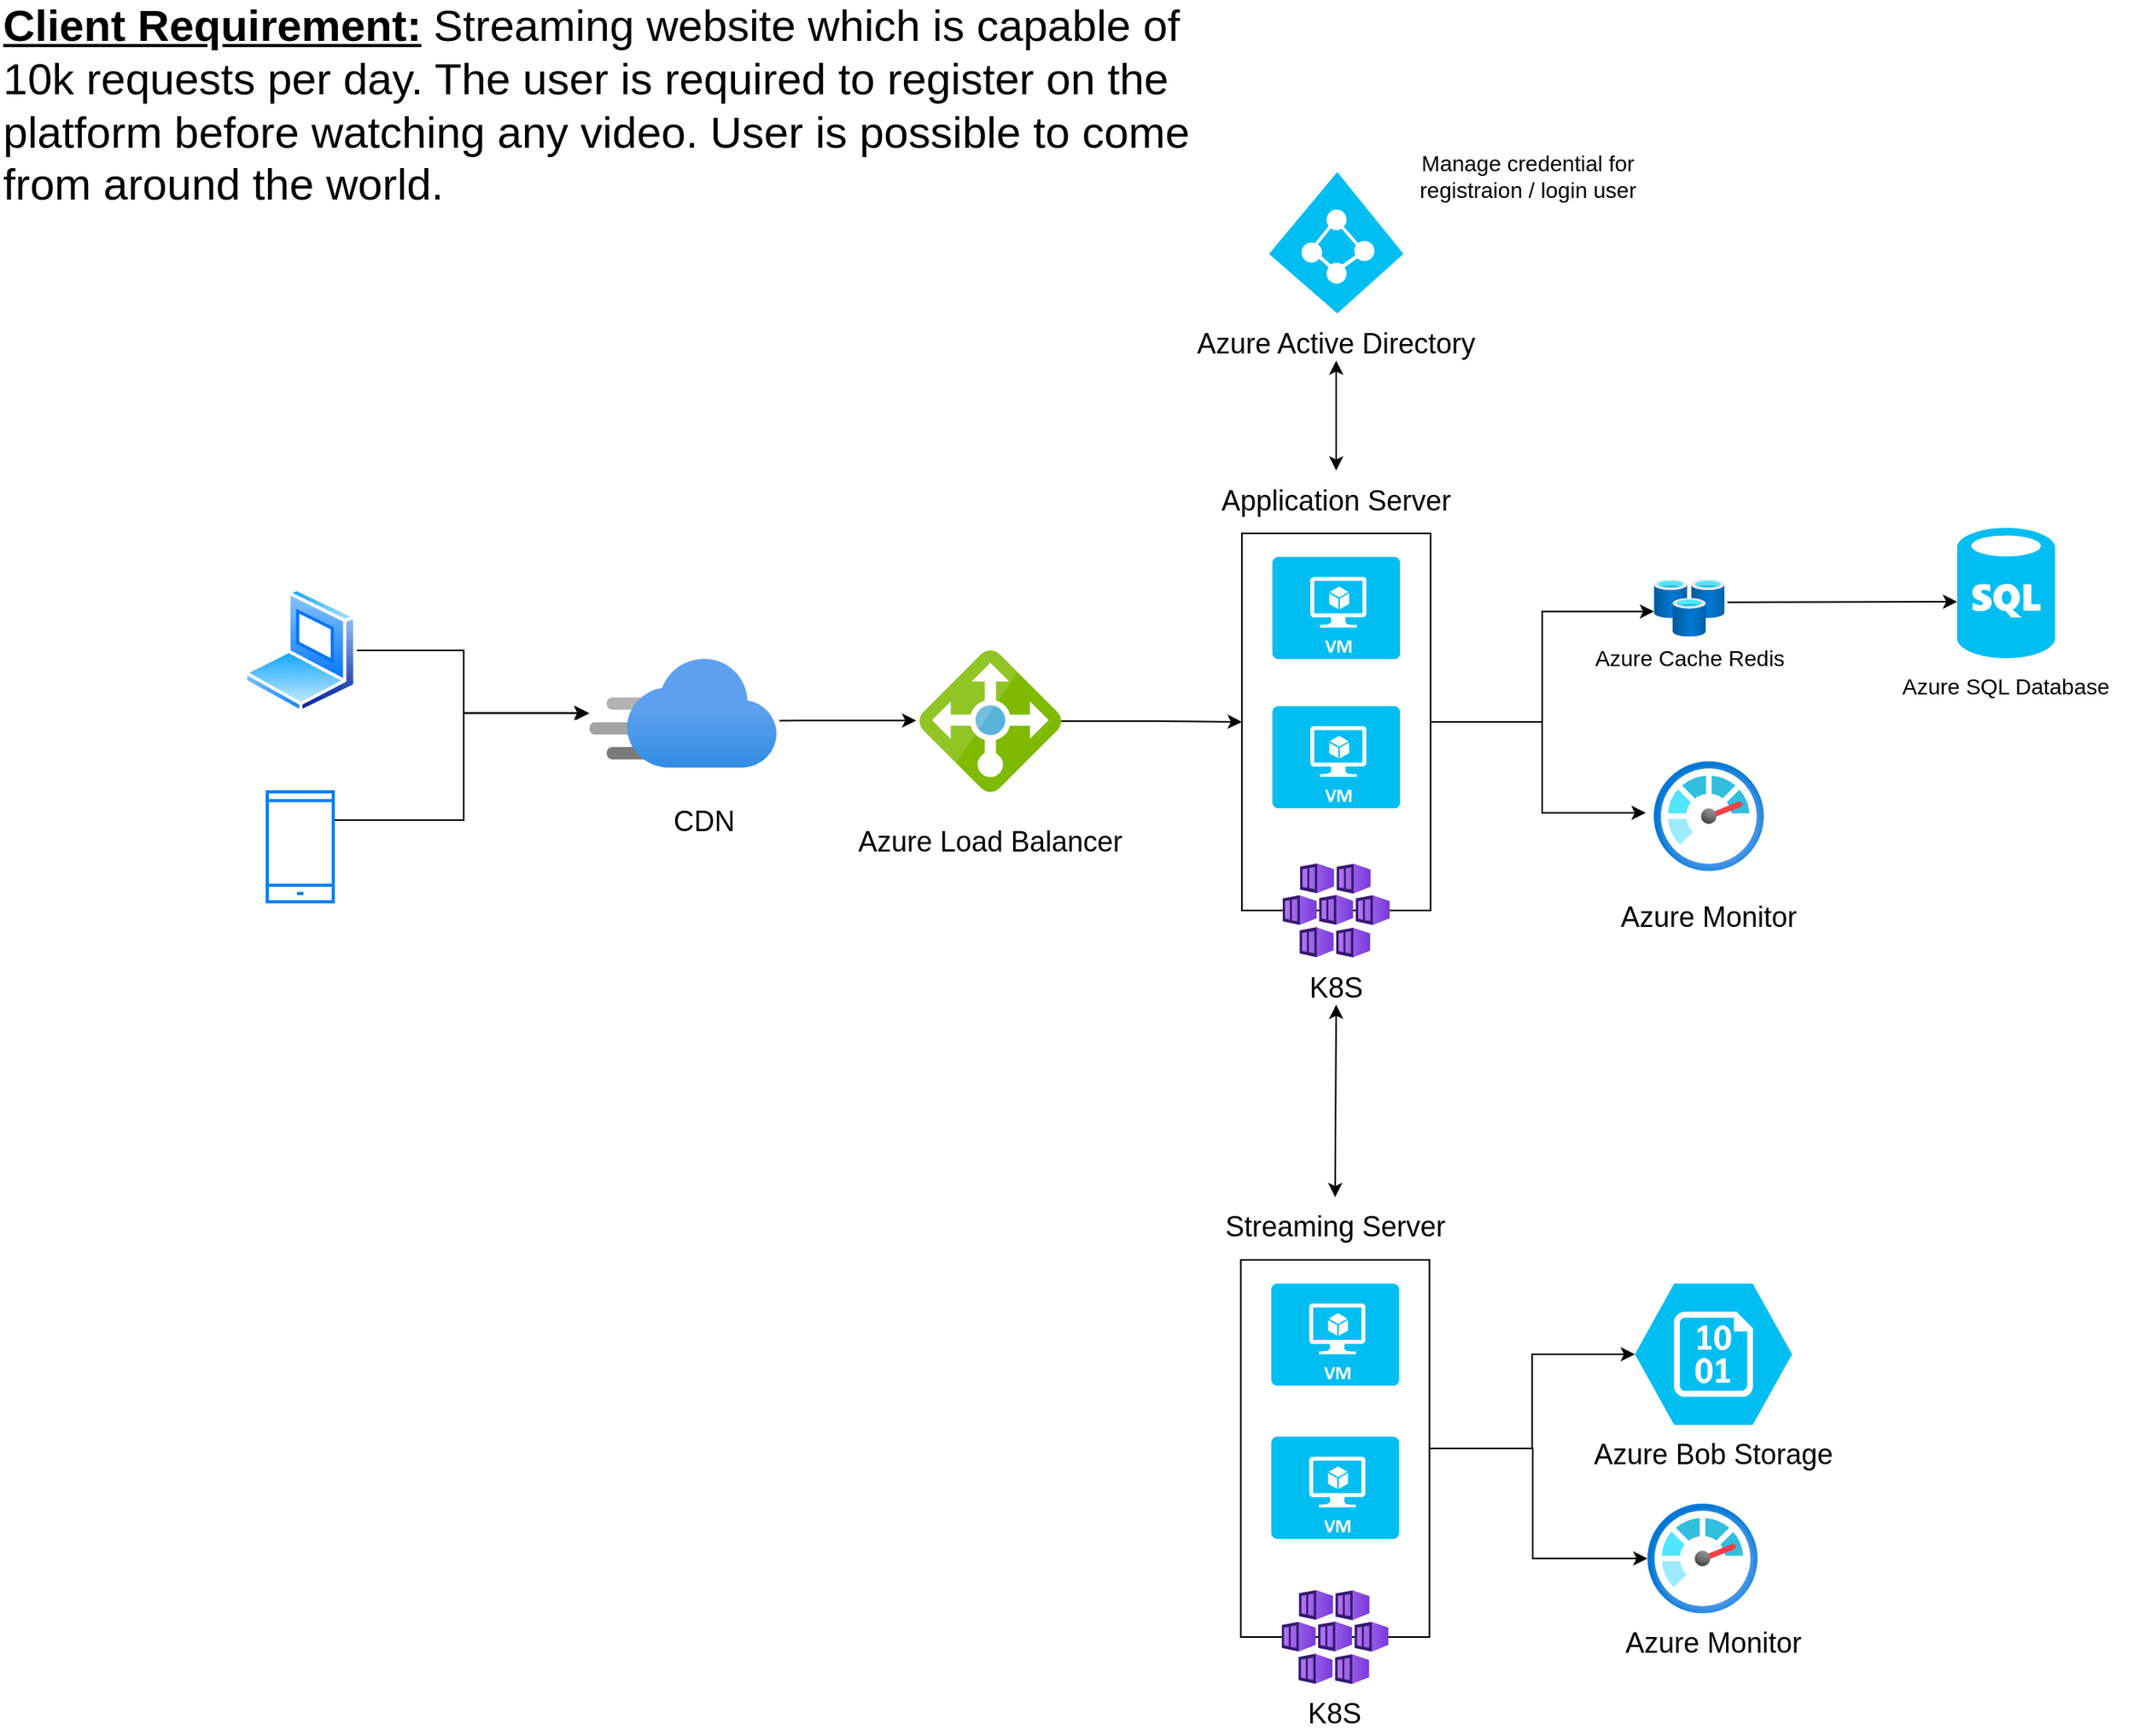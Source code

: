 <mxfile version="20.1.1" type="device"><diagram id="0Wws77QZhpw76iFyM13H" name="Page-1"><mxGraphModel dx="3546" dy="1323" grid="1" gridSize="10" guides="1" tooltips="1" connect="1" arrows="1" fold="1" page="1" pageScale="1" pageWidth="1169" pageHeight="827" math="0" shadow="0"><root><mxCell id="0"/><mxCell id="1" parent="0"/><mxCell id="0FhUAwiiSeJYGeaLnZ1x-29" value="" style="endArrow=classic;startArrow=classic;html=1;rounded=0;fontSize=18;entryX=0.5;entryY=0;entryDx=0;entryDy=0;exitX=0.5;exitY=1;exitDx=0;exitDy=0;" edge="1" parent="1" source="0FhUAwiiSeJYGeaLnZ1x-27" target="0FhUAwiiSeJYGeaLnZ1x-20"><mxGeometry width="50" height="50" relative="1" as="geometry"><mxPoint x="290" y="480" as="sourcePoint"/><mxPoint x="340" y="430" as="targetPoint"/></mxGeometry></mxCell><mxCell id="0FhUAwiiSeJYGeaLnZ1x-19" value="" style="rounded=0;whiteSpace=wrap;html=1;fontSize=28;fillColor=none;" vertex="1" parent="1"><mxGeometry x="324.31" y="900" width="120" height="240" as="geometry"/></mxCell><mxCell id="0FhUAwiiSeJYGeaLnZ1x-1" value="&lt;span style=&quot;font-size: 28px;&quot;&gt;&lt;b&gt;&lt;u&gt;Client Requirement:&lt;/u&gt;&lt;/b&gt; Streaming website which is capable of 10k requests per day. The user is required to register on the platform before watching any video. User is possible to come from around the world.&lt;/span&gt;" style="text;html=1;strokeColor=none;fillColor=none;align=left;verticalAlign=middle;whiteSpace=wrap;rounded=0;" vertex="1" parent="1"><mxGeometry x="-465" y="100" width="790" height="130" as="geometry"/></mxCell><mxCell id="0FhUAwiiSeJYGeaLnZ1x-3" value="" style="aspect=fixed;perimeter=ellipsePerimeter;html=1;align=center;shadow=0;dashed=0;spacingTop=3;image;image=img/lib/active_directory/laptop_client.svg;fontSize=28;" vertex="1" parent="1"><mxGeometry x="-310" y="472" width="72" height="80" as="geometry"/></mxCell><mxCell id="0FhUAwiiSeJYGeaLnZ1x-33" value="" style="edgeStyle=orthogonalEdgeStyle;rounded=0;orthogonalLoop=1;jettySize=auto;html=1;fontSize=18;" edge="1" parent="1" source="0FhUAwiiSeJYGeaLnZ1x-8" target="0FhUAwiiSeJYGeaLnZ1x-18"><mxGeometry relative="1" as="geometry"/></mxCell><mxCell id="0FhUAwiiSeJYGeaLnZ1x-8" value="" style="sketch=0;aspect=fixed;html=1;points=[];align=center;image;fontSize=12;image=img/lib/mscae/Load_Balancer_feature.svg;" vertex="1" parent="1"><mxGeometry x="120" y="512" width="90" height="90" as="geometry"/></mxCell><mxCell id="0FhUAwiiSeJYGeaLnZ1x-9" value="" style="aspect=fixed;html=1;points=[];align=center;image;fontSize=12;image=img/lib/azure2/app_services/CDN_Profiles.svg;" vertex="1" parent="1"><mxGeometry x="-90" y="517" width="119" height="70" as="geometry"/></mxCell><mxCell id="0FhUAwiiSeJYGeaLnZ1x-10" value="" style="verticalLabelPosition=bottom;html=1;verticalAlign=top;align=center;strokeColor=none;fillColor=#00BEF2;shape=mxgraph.azure.virtual_machine;fontSize=28;" vertex="1" parent="1"><mxGeometry x="344.38" y="547.5" width="81.25" height="65" as="geometry"/></mxCell><mxCell id="0FhUAwiiSeJYGeaLnZ1x-11" value="" style="verticalLabelPosition=bottom;html=1;verticalAlign=top;align=center;strokeColor=none;fillColor=#00BEF2;shape=mxgraph.azure.virtual_machine;fontSize=28;" vertex="1" parent="1"><mxGeometry x="344.38" y="452.5" width="81.25" height="65" as="geometry"/></mxCell><mxCell id="0FhUAwiiSeJYGeaLnZ1x-13" value="" style="verticalLabelPosition=bottom;html=1;verticalAlign=top;align=center;strokeColor=none;fillColor=#00BEF2;shape=mxgraph.azure.virtual_machine;fontSize=28;" vertex="1" parent="1"><mxGeometry x="343.69" y="1012.5" width="81.25" height="65" as="geometry"/></mxCell><mxCell id="0FhUAwiiSeJYGeaLnZ1x-15" value="" style="verticalLabelPosition=bottom;html=1;verticalAlign=top;align=center;strokeColor=none;fillColor=#00BEF2;shape=mxgraph.azure.virtual_machine;fontSize=28;" vertex="1" parent="1"><mxGeometry x="343.69" y="915" width="81.25" height="65" as="geometry"/></mxCell><mxCell id="0FhUAwiiSeJYGeaLnZ1x-17" value="" style="aspect=fixed;html=1;points=[];align=center;image;fontSize=12;image=img/lib/azure2/containers/Kubernetes_Services.svg;" vertex="1" parent="1"><mxGeometry x="350.31" y="1110" width="68" height="60" as="geometry"/></mxCell><mxCell id="0FhUAwiiSeJYGeaLnZ1x-18" value="" style="rounded=0;whiteSpace=wrap;html=1;fontSize=28;fillColor=none;" vertex="1" parent="1"><mxGeometry x="325" y="437.5" width="120" height="240" as="geometry"/></mxCell><mxCell id="0FhUAwiiSeJYGeaLnZ1x-16" value="" style="aspect=fixed;html=1;points=[];align=center;image;fontSize=12;image=img/lib/azure2/containers/Kubernetes_Services.svg;" vertex="1" parent="1"><mxGeometry x="351" y="647.5" width="68" height="60" as="geometry"/></mxCell><mxCell id="0FhUAwiiSeJYGeaLnZ1x-20" value="&lt;span style=&quot;font-size: 18px;&quot;&gt;Application Server&lt;/span&gt;" style="text;html=1;align=center;verticalAlign=middle;whiteSpace=wrap;rounded=0;fontSize=28;fillColor=default;" vertex="1" parent="1"><mxGeometry x="300" y="397.5" width="170" height="30" as="geometry"/></mxCell><mxCell id="0FhUAwiiSeJYGeaLnZ1x-23" value="&lt;span style=&quot;font-size: 18px;&quot;&gt;Streaming Server&lt;/span&gt;" style="text;html=1;align=center;verticalAlign=middle;whiteSpace=wrap;rounded=0;fontSize=28;fillColor=default;" vertex="1" parent="1"><mxGeometry x="296.62" y="860" width="175.38" height="30" as="geometry"/></mxCell><mxCell id="0FhUAwiiSeJYGeaLnZ1x-24" value="&lt;span style=&quot;font-size: 18px;&quot;&gt;K8S&lt;/span&gt;" style="text;html=1;strokeColor=none;fillColor=none;align=center;verticalAlign=middle;whiteSpace=wrap;rounded=0;fontSize=28;" vertex="1" parent="1"><mxGeometry x="362.81" y="707.5" width="44.38" height="30" as="geometry"/></mxCell><mxCell id="0FhUAwiiSeJYGeaLnZ1x-25" value="&lt;span style=&quot;font-size: 18px;&quot;&gt;K8S&lt;/span&gt;" style="text;html=1;strokeColor=none;fillColor=none;align=center;verticalAlign=middle;whiteSpace=wrap;rounded=0;fontSize=28;" vertex="1" parent="1"><mxGeometry x="362.12" y="1170" width="44.38" height="30" as="geometry"/></mxCell><mxCell id="0FhUAwiiSeJYGeaLnZ1x-26" value="" style="verticalLabelPosition=bottom;html=1;verticalAlign=top;align=center;strokeColor=none;fillColor=#00BEF2;shape=mxgraph.azure.azure_active_directory;fontSize=18;" vertex="1" parent="1"><mxGeometry x="342.26" y="207.5" width="85.5" height="90" as="geometry"/></mxCell><mxCell id="0FhUAwiiSeJYGeaLnZ1x-27" value="&lt;span style=&quot;font-size: 18px;&quot;&gt;Azure Active Directory&lt;/span&gt;" style="text;html=1;strokeColor=none;fillColor=default;align=center;verticalAlign=middle;whiteSpace=wrap;rounded=0;fontSize=28;" vertex="1" parent="1"><mxGeometry x="287.79" y="297.5" width="194.44" height="30" as="geometry"/></mxCell><mxCell id="0FhUAwiiSeJYGeaLnZ1x-31" value="" style="endArrow=classic;html=1;rounded=0;fontSize=18;exitX=1.015;exitY=0.567;exitDx=0;exitDy=0;exitPerimeter=0;entryX=-0.024;entryY=0.496;entryDx=0;entryDy=0;entryPerimeter=0;" edge="1" parent="1" source="0FhUAwiiSeJYGeaLnZ1x-9" target="0FhUAwiiSeJYGeaLnZ1x-8"><mxGeometry width="50" height="50" relative="1" as="geometry"><mxPoint x="180" y="769.5" as="sourcePoint"/><mxPoint x="230" y="719.5" as="targetPoint"/></mxGeometry></mxCell><mxCell id="0FhUAwiiSeJYGeaLnZ1x-50" value="" style="edgeStyle=orthogonalEdgeStyle;rounded=0;orthogonalLoop=1;jettySize=auto;html=1;fontSize=18;entryX=-0.007;entryY=0.496;entryDx=0;entryDy=0;entryPerimeter=0;" edge="1" parent="1" source="0FhUAwiiSeJYGeaLnZ1x-4" target="0FhUAwiiSeJYGeaLnZ1x-9"><mxGeometry relative="1" as="geometry"><mxPoint x="-180" y="642" as="targetPoint"/><Array as="points"><mxPoint x="-170" y="620"/><mxPoint x="-170" y="552"/></Array></mxGeometry></mxCell><mxCell id="0FhUAwiiSeJYGeaLnZ1x-4" value="" style="html=1;verticalLabelPosition=bottom;align=center;labelBackgroundColor=#ffffff;verticalAlign=top;strokeWidth=2;strokeColor=#0080F0;shadow=0;dashed=0;shape=mxgraph.ios7.icons.smartphone;fontSize=28;" vertex="1" parent="1"><mxGeometry x="-295" y="602" width="42" height="70" as="geometry"/></mxCell><mxCell id="0FhUAwiiSeJYGeaLnZ1x-35" value="" style="aspect=fixed;html=1;points=[];align=center;image;fontSize=12;image=img/lib/azure2/management_governance/Monitor.svg;fillColor=default;" vertex="1" parent="1"><mxGeometry x="587" y="582.5" width="70" height="70" as="geometry"/></mxCell><mxCell id="0FhUAwiiSeJYGeaLnZ1x-36" value="" style="aspect=fixed;html=1;points=[];align=center;image;fontSize=12;image=img/lib/azure2/management_governance/Monitor.svg;fillColor=default;" vertex="1" parent="1"><mxGeometry x="583" y="1055" width="70" height="70" as="geometry"/></mxCell><mxCell id="0FhUAwiiSeJYGeaLnZ1x-40" value="&lt;span style=&quot;font-size: 18px;&quot;&gt;CDN&lt;/span&gt;" style="text;html=1;align=center;verticalAlign=middle;whiteSpace=wrap;rounded=0;fontSize=28;fillColor=default;" vertex="1" parent="1"><mxGeometry x="-50" y="602" width="65.5" height="30" as="geometry"/></mxCell><mxCell id="0FhUAwiiSeJYGeaLnZ1x-41" value="&lt;span style=&quot;font-size: 18px;&quot;&gt;Azure Load Balancer&lt;/span&gt;" style="text;html=1;align=center;verticalAlign=middle;whiteSpace=wrap;rounded=0;fontSize=28;fillColor=default;" vertex="1" parent="1"><mxGeometry x="71.13" y="615" width="187.75" height="30" as="geometry"/></mxCell><mxCell id="0FhUAwiiSeJYGeaLnZ1x-42" value="" style="verticalLabelPosition=bottom;html=1;verticalAlign=top;align=center;strokeColor=none;fillColor=#00BEF2;shape=mxgraph.azure.storage_blob;fontSize=18;" vertex="1" parent="1"><mxGeometry x="575" y="915" width="100" height="90" as="geometry"/></mxCell><mxCell id="0FhUAwiiSeJYGeaLnZ1x-43" value="" style="verticalLabelPosition=bottom;html=1;verticalAlign=top;align=center;strokeColor=none;fillColor=#00BEF2;shape=mxgraph.azure.sql_database;fontSize=18;" vertex="1" parent="1"><mxGeometry x="780" y="434" width="62.26" height="83" as="geometry"/></mxCell><mxCell id="0FhUAwiiSeJYGeaLnZ1x-44" value="" style="edgeStyle=orthogonalEdgeStyle;rounded=0;orthogonalLoop=1;jettySize=auto;html=1;fontSize=18;entryX=0;entryY=0.5;entryDx=0;entryDy=0;entryPerimeter=0;exitX=1;exitY=0.5;exitDx=0;exitDy=0;" edge="1" parent="1" source="0FhUAwiiSeJYGeaLnZ1x-19" target="0FhUAwiiSeJYGeaLnZ1x-42"><mxGeometry relative="1" as="geometry"><mxPoint x="632" y="567" as="sourcePoint"/><mxPoint x="747" y="567.499" as="targetPoint"/></mxGeometry></mxCell><mxCell id="0FhUAwiiSeJYGeaLnZ1x-45" value="" style="edgeStyle=orthogonalEdgeStyle;rounded=0;orthogonalLoop=1;jettySize=auto;html=1;fontSize=18;entryX=-0.073;entryY=0.47;entryDx=0;entryDy=0;entryPerimeter=0;exitX=1;exitY=0.5;exitDx=0;exitDy=0;" edge="1" parent="1" source="0FhUAwiiSeJYGeaLnZ1x-18" target="0FhUAwiiSeJYGeaLnZ1x-35"><mxGeometry relative="1" as="geometry"><mxPoint x="452.31" y="1030" as="sourcePoint"/><mxPoint x="579" y="970" as="targetPoint"/></mxGeometry></mxCell><mxCell id="0FhUAwiiSeJYGeaLnZ1x-48" value="" style="endArrow=classic;startArrow=classic;html=1;rounded=0;fontSize=18;entryX=0.5;entryY=1;entryDx=0;entryDy=0;exitX=0.5;exitY=0;exitDx=0;exitDy=0;" edge="1" parent="1" source="0FhUAwiiSeJYGeaLnZ1x-23" target="0FhUAwiiSeJYGeaLnZ1x-24"><mxGeometry width="50" height="50" relative="1" as="geometry"><mxPoint x="350" y="890" as="sourcePoint"/><mxPoint x="400" y="840" as="targetPoint"/></mxGeometry></mxCell><mxCell id="0FhUAwiiSeJYGeaLnZ1x-51" value="" style="edgeStyle=orthogonalEdgeStyle;rounded=0;orthogonalLoop=1;jettySize=auto;html=1;fontSize=28;" edge="1" parent="1" source="0FhUAwiiSeJYGeaLnZ1x-3" target="0FhUAwiiSeJYGeaLnZ1x-9"><mxGeometry relative="1" as="geometry"><mxPoint x="-238" y="512.0" as="sourcePoint"/><mxPoint x="-90" y="552.0" as="targetPoint"/><Array as="points"><mxPoint x="-170" y="512"/><mxPoint x="-170" y="552"/></Array></mxGeometry></mxCell><mxCell id="0FhUAwiiSeJYGeaLnZ1x-52" value="&lt;span style=&quot;font-size: 18px;&quot;&gt;Azure Monitor&lt;/span&gt;" style="text;html=1;strokeColor=none;fillColor=none;align=center;verticalAlign=middle;whiteSpace=wrap;rounded=0;fontSize=28;" vertex="1" parent="1"><mxGeometry x="556.9" y="662.5" width="130.19" height="30" as="geometry"/></mxCell><mxCell id="0FhUAwiiSeJYGeaLnZ1x-53" value="&lt;font style=&quot;font-size: 14px;&quot;&gt;Azure SQL Database&lt;/font&gt;" style="text;html=1;strokeColor=none;fillColor=none;align=center;verticalAlign=middle;whiteSpace=wrap;rounded=0;fontSize=28;" vertex="1" parent="1"><mxGeometry x="731.13" y="517" width="160" height="25.25" as="geometry"/></mxCell><mxCell id="0FhUAwiiSeJYGeaLnZ1x-54" value="&lt;span style=&quot;font-size: 18px;&quot;&gt;Azure Monitor&lt;/span&gt;" style="text;html=1;strokeColor=none;fillColor=none;align=center;verticalAlign=middle;whiteSpace=wrap;rounded=0;fontSize=28;" vertex="1" parent="1"><mxGeometry x="559.91" y="1125" width="130.19" height="30" as="geometry"/></mxCell><mxCell id="0FhUAwiiSeJYGeaLnZ1x-55" value="&lt;span style=&quot;font-size: 18px;&quot;&gt;Azure Bob Storage&lt;/span&gt;" style="text;html=1;strokeColor=none;fillColor=none;align=center;verticalAlign=middle;whiteSpace=wrap;rounded=0;fontSize=28;" vertex="1" parent="1"><mxGeometry x="529.96" y="1005" width="190.09" height="30" as="geometry"/></mxCell><mxCell id="0FhUAwiiSeJYGeaLnZ1x-56" value="" style="edgeStyle=orthogonalEdgeStyle;rounded=0;orthogonalLoop=1;jettySize=auto;html=1;fontSize=18;" edge="1" parent="1"><mxGeometry relative="1" as="geometry"><mxPoint x="445" y="1020" as="sourcePoint"/><mxPoint x="583" y="1090" as="targetPoint"/><Array as="points"><mxPoint x="510" y="1020"/><mxPoint x="510" y="1090"/></Array></mxGeometry></mxCell><mxCell id="0FhUAwiiSeJYGeaLnZ1x-57" value="" style="aspect=fixed;html=1;points=[];align=center;image;fontSize=12;image=img/lib/azure2/databases/Cache_Redis.svg;fillColor=default;" vertex="1" parent="1"><mxGeometry x="587.08" y="466.75" width="44.92" height="36.5" as="geometry"/></mxCell><mxCell id="0FhUAwiiSeJYGeaLnZ1x-59" value="&lt;font style=&quot;font-size: 14px;&quot;&gt;Azure Cache Redis&lt;/font&gt;" style="text;html=1;strokeColor=none;fillColor=none;align=center;verticalAlign=middle;whiteSpace=wrap;rounded=0;fontSize=28;" vertex="1" parent="1"><mxGeometry x="544.54" y="497" width="130" height="30" as="geometry"/></mxCell><mxCell id="0FhUAwiiSeJYGeaLnZ1x-61" value="" style="edgeStyle=orthogonalEdgeStyle;rounded=0;orthogonalLoop=1;jettySize=auto;html=1;fontSize=18;entryX=0.002;entryY=0.561;entryDx=0;entryDy=0;entryPerimeter=0;exitX=1;exitY=0.5;exitDx=0;exitDy=0;" edge="1" parent="1" source="0FhUAwiiSeJYGeaLnZ1x-18" target="0FhUAwiiSeJYGeaLnZ1x-57"><mxGeometry relative="1" as="geometry"><mxPoint x="450" y="560" as="sourcePoint"/><mxPoint x="526.89" y="567.0" as="targetPoint"/></mxGeometry></mxCell><mxCell id="0FhUAwiiSeJYGeaLnZ1x-62" value="" style="endArrow=classic;html=1;rounded=0;fontSize=14;exitX=1.041;exitY=0.4;exitDx=0;exitDy=0;exitPerimeter=0;" edge="1" parent="1" source="0FhUAwiiSeJYGeaLnZ1x-57"><mxGeometry width="50" height="50" relative="1" as="geometry"><mxPoint x="630" y="440" as="sourcePoint"/><mxPoint x="780" y="481" as="targetPoint"/></mxGeometry></mxCell><mxCell id="0FhUAwiiSeJYGeaLnZ1x-64" value="Manage credential for registraion / login user" style="text;html=1;strokeColor=none;fillColor=none;align=center;verticalAlign=middle;whiteSpace=wrap;rounded=0;fontSize=14;" vertex="1" parent="1"><mxGeometry x="427" y="180" width="160" height="60" as="geometry"/></mxCell></root></mxGraphModel></diagram></mxfile>